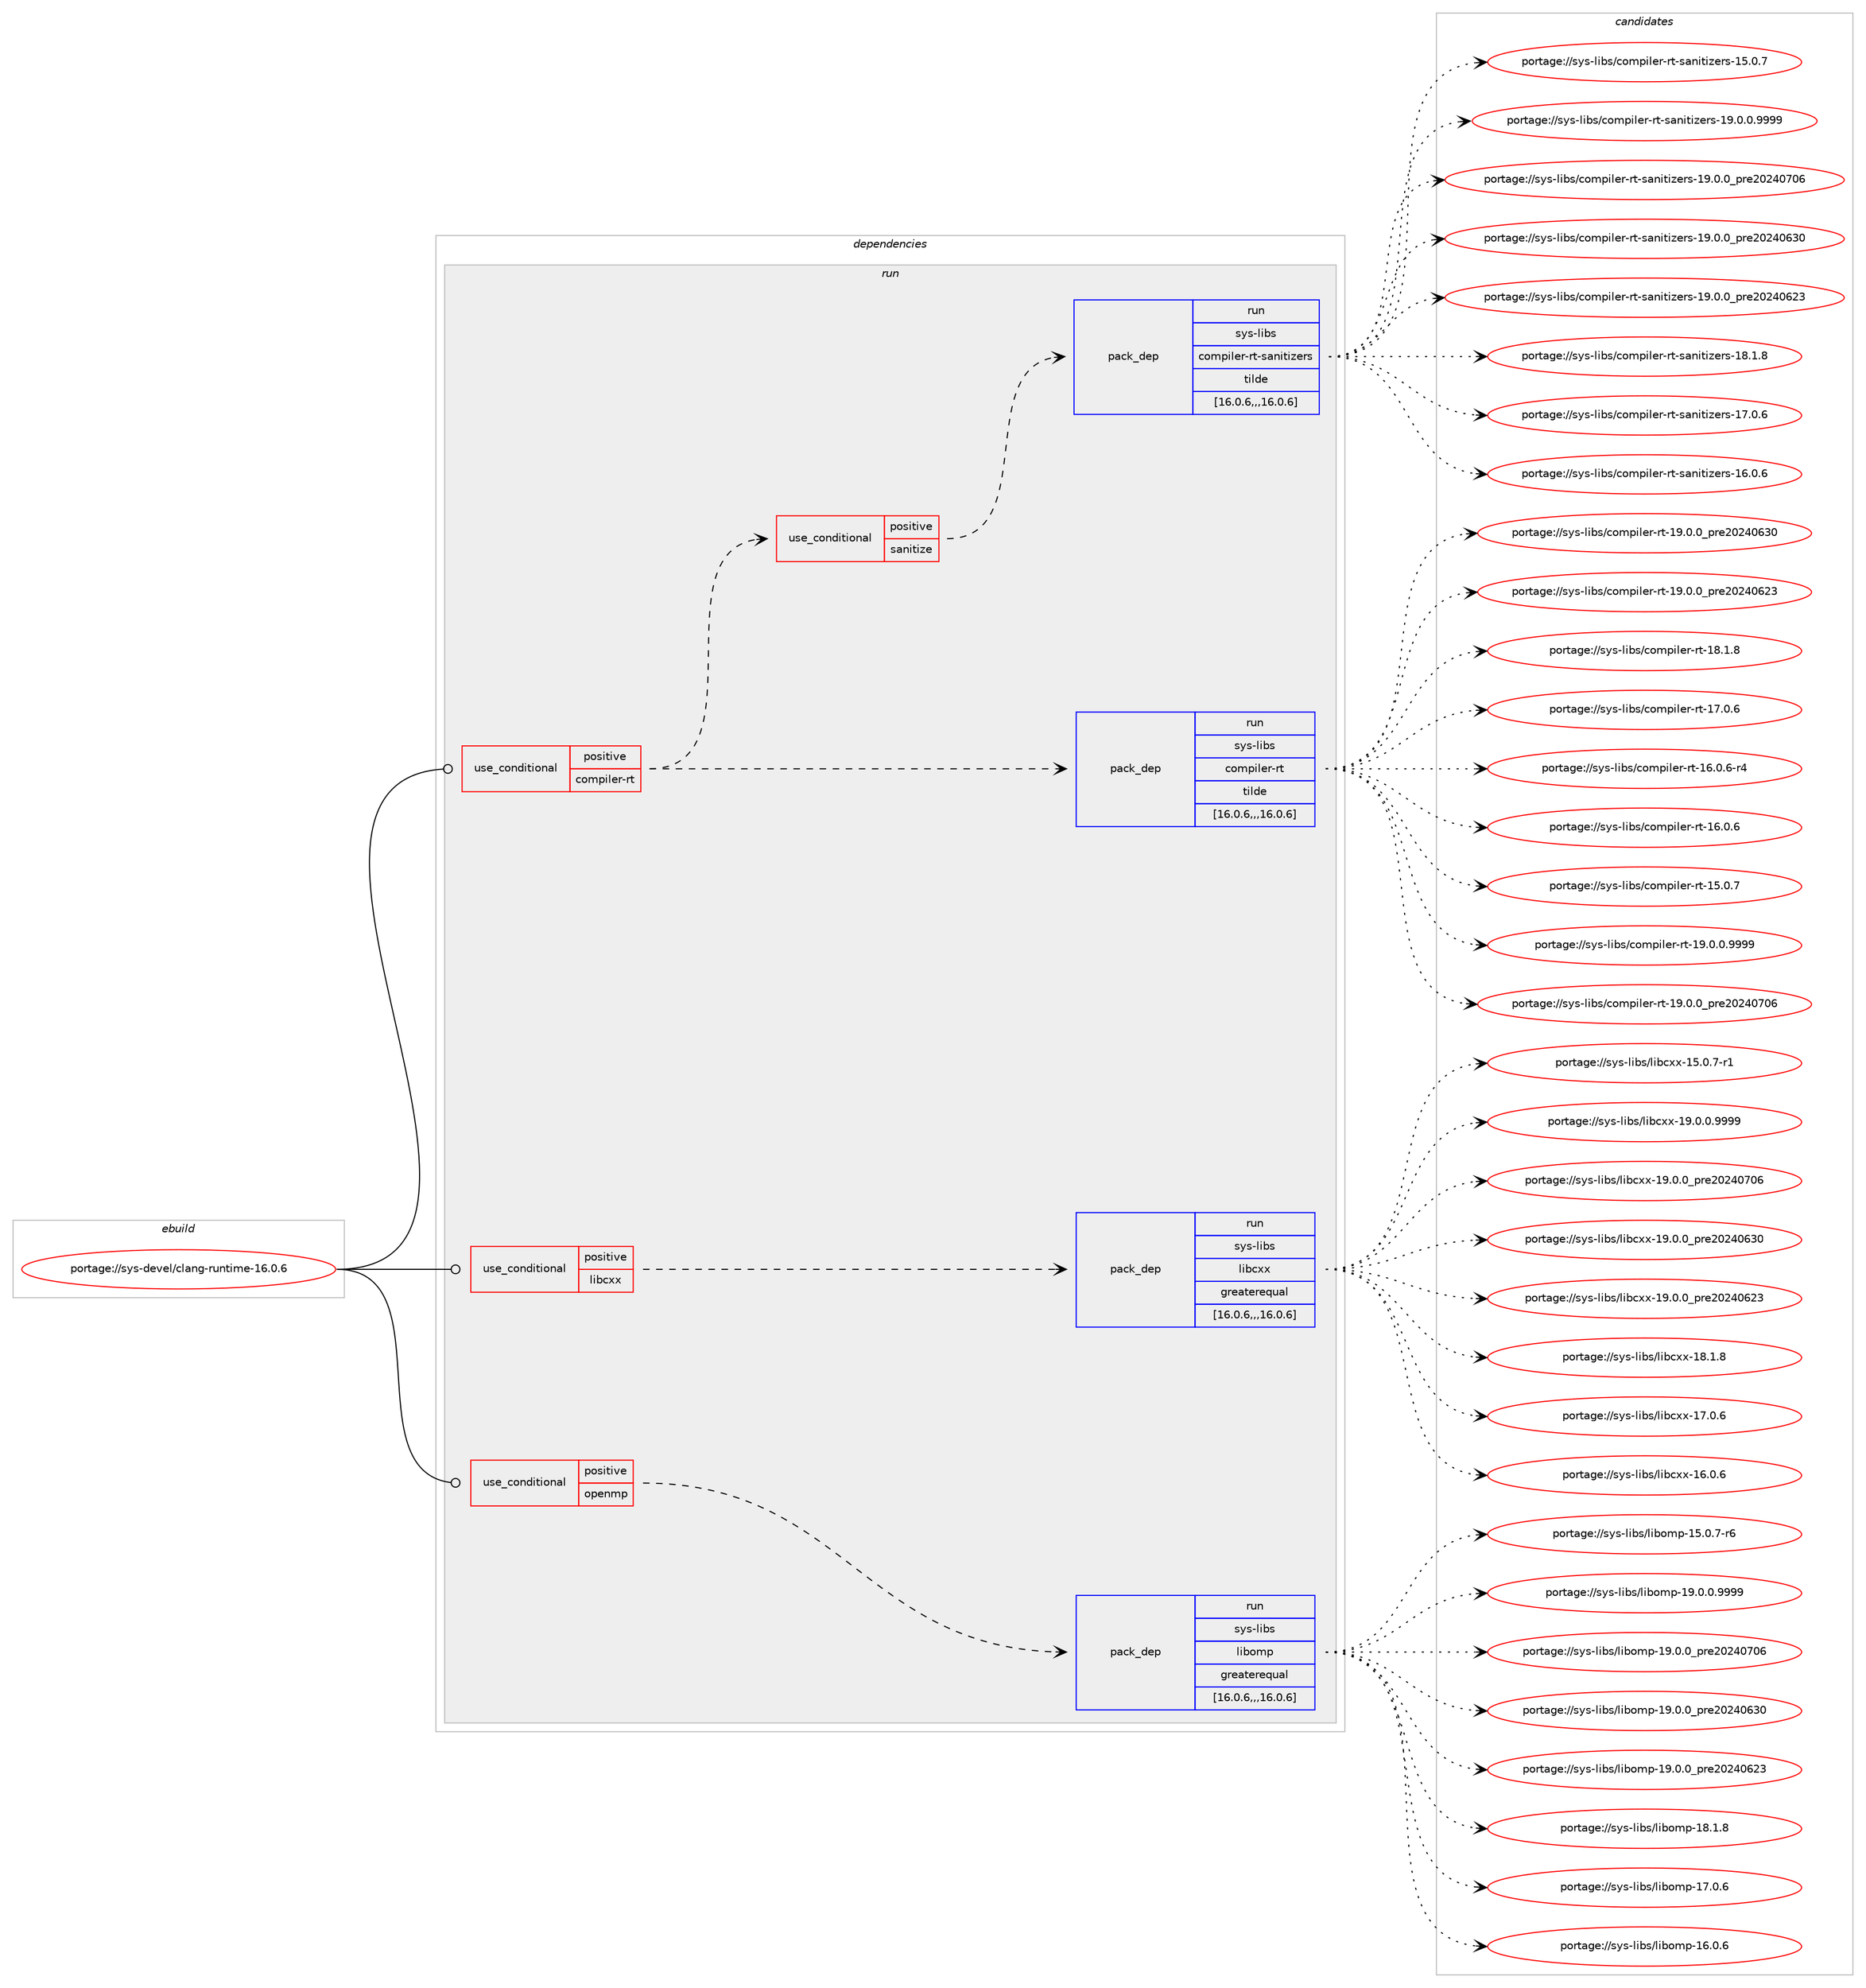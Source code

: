 digraph prolog {

# *************
# Graph options
# *************

newrank=true;
concentrate=true;
compound=true;
graph [rankdir=LR,fontname=Helvetica,fontsize=10,ranksep=1.5];#, ranksep=2.5, nodesep=0.2];
edge  [arrowhead=vee];
node  [fontname=Helvetica,fontsize=10];

# **********
# The ebuild
# **********

subgraph cluster_leftcol {
color=gray;
rank=same;
label=<<i>ebuild</i>>;
id [label="portage://sys-devel/clang-runtime-16.0.6", color=red, width=4, href="../sys-devel/clang-runtime-16.0.6.svg"];
}

# ****************
# The dependencies
# ****************

subgraph cluster_midcol {
color=gray;
label=<<i>dependencies</i>>;
subgraph cluster_compile {
fillcolor="#eeeeee";
style=filled;
label=<<i>compile</i>>;
}
subgraph cluster_compileandrun {
fillcolor="#eeeeee";
style=filled;
label=<<i>compile and run</i>>;
}
subgraph cluster_run {
fillcolor="#eeeeee";
style=filled;
label=<<i>run</i>>;
subgraph cond451 {
dependency3419 [label=<<TABLE BORDER="0" CELLBORDER="1" CELLSPACING="0" CELLPADDING="4"><TR><TD ROWSPAN="3" CELLPADDING="10">use_conditional</TD></TR><TR><TD>positive</TD></TR><TR><TD>compiler-rt</TD></TR></TABLE>>, shape=none, color=red];
subgraph pack2953 {
dependency3420 [label=<<TABLE BORDER="0" CELLBORDER="1" CELLSPACING="0" CELLPADDING="4" WIDTH="220"><TR><TD ROWSPAN="6" CELLPADDING="30">pack_dep</TD></TR><TR><TD WIDTH="110">run</TD></TR><TR><TD>sys-libs</TD></TR><TR><TD>compiler-rt</TD></TR><TR><TD>tilde</TD></TR><TR><TD>[16.0.6,,,16.0.6]</TD></TR></TABLE>>, shape=none, color=blue];
}
dependency3419:e -> dependency3420:w [weight=20,style="dashed",arrowhead="vee"];
subgraph cond452 {
dependency3421 [label=<<TABLE BORDER="0" CELLBORDER="1" CELLSPACING="0" CELLPADDING="4"><TR><TD ROWSPAN="3" CELLPADDING="10">use_conditional</TD></TR><TR><TD>positive</TD></TR><TR><TD>sanitize</TD></TR></TABLE>>, shape=none, color=red];
subgraph pack2954 {
dependency3422 [label=<<TABLE BORDER="0" CELLBORDER="1" CELLSPACING="0" CELLPADDING="4" WIDTH="220"><TR><TD ROWSPAN="6" CELLPADDING="30">pack_dep</TD></TR><TR><TD WIDTH="110">run</TD></TR><TR><TD>sys-libs</TD></TR><TR><TD>compiler-rt-sanitizers</TD></TR><TR><TD>tilde</TD></TR><TR><TD>[16.0.6,,,16.0.6]</TD></TR></TABLE>>, shape=none, color=blue];
}
dependency3421:e -> dependency3422:w [weight=20,style="dashed",arrowhead="vee"];
}
dependency3419:e -> dependency3421:w [weight=20,style="dashed",arrowhead="vee"];
}
id:e -> dependency3419:w [weight=20,style="solid",arrowhead="odot"];
subgraph cond453 {
dependency3423 [label=<<TABLE BORDER="0" CELLBORDER="1" CELLSPACING="0" CELLPADDING="4"><TR><TD ROWSPAN="3" CELLPADDING="10">use_conditional</TD></TR><TR><TD>positive</TD></TR><TR><TD>libcxx</TD></TR></TABLE>>, shape=none, color=red];
subgraph pack2955 {
dependency3424 [label=<<TABLE BORDER="0" CELLBORDER="1" CELLSPACING="0" CELLPADDING="4" WIDTH="220"><TR><TD ROWSPAN="6" CELLPADDING="30">pack_dep</TD></TR><TR><TD WIDTH="110">run</TD></TR><TR><TD>sys-libs</TD></TR><TR><TD>libcxx</TD></TR><TR><TD>greaterequal</TD></TR><TR><TD>[16.0.6,,,16.0.6]</TD></TR></TABLE>>, shape=none, color=blue];
}
dependency3423:e -> dependency3424:w [weight=20,style="dashed",arrowhead="vee"];
}
id:e -> dependency3423:w [weight=20,style="solid",arrowhead="odot"];
subgraph cond454 {
dependency3425 [label=<<TABLE BORDER="0" CELLBORDER="1" CELLSPACING="0" CELLPADDING="4"><TR><TD ROWSPAN="3" CELLPADDING="10">use_conditional</TD></TR><TR><TD>positive</TD></TR><TR><TD>openmp</TD></TR></TABLE>>, shape=none, color=red];
subgraph pack2956 {
dependency3426 [label=<<TABLE BORDER="0" CELLBORDER="1" CELLSPACING="0" CELLPADDING="4" WIDTH="220"><TR><TD ROWSPAN="6" CELLPADDING="30">pack_dep</TD></TR><TR><TD WIDTH="110">run</TD></TR><TR><TD>sys-libs</TD></TR><TR><TD>libomp</TD></TR><TR><TD>greaterequal</TD></TR><TR><TD>[16.0.6,,,16.0.6]</TD></TR></TABLE>>, shape=none, color=blue];
}
dependency3425:e -> dependency3426:w [weight=20,style="dashed",arrowhead="vee"];
}
id:e -> dependency3425:w [weight=20,style="solid",arrowhead="odot"];
}
}

# **************
# The candidates
# **************

subgraph cluster_choices {
rank=same;
color=gray;
label=<<i>candidates</i>>;

subgraph choice2953 {
color=black;
nodesep=1;
choice1151211154510810598115479911110911210510810111445114116454957464846484657575757 [label="portage://sys-libs/compiler-rt-19.0.0.9999", color=red, width=4,href="../sys-libs/compiler-rt-19.0.0.9999.svg"];
choice115121115451081059811547991111091121051081011144511411645495746484648951121141015048505248554854 [label="portage://sys-libs/compiler-rt-19.0.0_pre20240706", color=red, width=4,href="../sys-libs/compiler-rt-19.0.0_pre20240706.svg"];
choice115121115451081059811547991111091121051081011144511411645495746484648951121141015048505248545148 [label="portage://sys-libs/compiler-rt-19.0.0_pre20240630", color=red, width=4,href="../sys-libs/compiler-rt-19.0.0_pre20240630.svg"];
choice115121115451081059811547991111091121051081011144511411645495746484648951121141015048505248545051 [label="portage://sys-libs/compiler-rt-19.0.0_pre20240623", color=red, width=4,href="../sys-libs/compiler-rt-19.0.0_pre20240623.svg"];
choice115121115451081059811547991111091121051081011144511411645495646494656 [label="portage://sys-libs/compiler-rt-18.1.8", color=red, width=4,href="../sys-libs/compiler-rt-18.1.8.svg"];
choice115121115451081059811547991111091121051081011144511411645495546484654 [label="portage://sys-libs/compiler-rt-17.0.6", color=red, width=4,href="../sys-libs/compiler-rt-17.0.6.svg"];
choice1151211154510810598115479911110911210510810111445114116454954464846544511452 [label="portage://sys-libs/compiler-rt-16.0.6-r4", color=red, width=4,href="../sys-libs/compiler-rt-16.0.6-r4.svg"];
choice115121115451081059811547991111091121051081011144511411645495446484654 [label="portage://sys-libs/compiler-rt-16.0.6", color=red, width=4,href="../sys-libs/compiler-rt-16.0.6.svg"];
choice115121115451081059811547991111091121051081011144511411645495346484655 [label="portage://sys-libs/compiler-rt-15.0.7", color=red, width=4,href="../sys-libs/compiler-rt-15.0.7.svg"];
dependency3420:e -> choice1151211154510810598115479911110911210510810111445114116454957464846484657575757:w [style=dotted,weight="100"];
dependency3420:e -> choice115121115451081059811547991111091121051081011144511411645495746484648951121141015048505248554854:w [style=dotted,weight="100"];
dependency3420:e -> choice115121115451081059811547991111091121051081011144511411645495746484648951121141015048505248545148:w [style=dotted,weight="100"];
dependency3420:e -> choice115121115451081059811547991111091121051081011144511411645495746484648951121141015048505248545051:w [style=dotted,weight="100"];
dependency3420:e -> choice115121115451081059811547991111091121051081011144511411645495646494656:w [style=dotted,weight="100"];
dependency3420:e -> choice115121115451081059811547991111091121051081011144511411645495546484654:w [style=dotted,weight="100"];
dependency3420:e -> choice1151211154510810598115479911110911210510810111445114116454954464846544511452:w [style=dotted,weight="100"];
dependency3420:e -> choice115121115451081059811547991111091121051081011144511411645495446484654:w [style=dotted,weight="100"];
dependency3420:e -> choice115121115451081059811547991111091121051081011144511411645495346484655:w [style=dotted,weight="100"];
}
subgraph choice2954 {
color=black;
nodesep=1;
choice11512111545108105981154799111109112105108101114451141164511597110105116105122101114115454957464846484657575757 [label="portage://sys-libs/compiler-rt-sanitizers-19.0.0.9999", color=red, width=4,href="../sys-libs/compiler-rt-sanitizers-19.0.0.9999.svg"];
choice1151211154510810598115479911110911210510810111445114116451159711010511610512210111411545495746484648951121141015048505248554854 [label="portage://sys-libs/compiler-rt-sanitizers-19.0.0_pre20240706", color=red, width=4,href="../sys-libs/compiler-rt-sanitizers-19.0.0_pre20240706.svg"];
choice1151211154510810598115479911110911210510810111445114116451159711010511610512210111411545495746484648951121141015048505248545148 [label="portage://sys-libs/compiler-rt-sanitizers-19.0.0_pre20240630", color=red, width=4,href="../sys-libs/compiler-rt-sanitizers-19.0.0_pre20240630.svg"];
choice1151211154510810598115479911110911210510810111445114116451159711010511610512210111411545495746484648951121141015048505248545051 [label="portage://sys-libs/compiler-rt-sanitizers-19.0.0_pre20240623", color=red, width=4,href="../sys-libs/compiler-rt-sanitizers-19.0.0_pre20240623.svg"];
choice1151211154510810598115479911110911210510810111445114116451159711010511610512210111411545495646494656 [label="portage://sys-libs/compiler-rt-sanitizers-18.1.8", color=red, width=4,href="../sys-libs/compiler-rt-sanitizers-18.1.8.svg"];
choice1151211154510810598115479911110911210510810111445114116451159711010511610512210111411545495546484654 [label="portage://sys-libs/compiler-rt-sanitizers-17.0.6", color=red, width=4,href="../sys-libs/compiler-rt-sanitizers-17.0.6.svg"];
choice1151211154510810598115479911110911210510810111445114116451159711010511610512210111411545495446484654 [label="portage://sys-libs/compiler-rt-sanitizers-16.0.6", color=red, width=4,href="../sys-libs/compiler-rt-sanitizers-16.0.6.svg"];
choice1151211154510810598115479911110911210510810111445114116451159711010511610512210111411545495346484655 [label="portage://sys-libs/compiler-rt-sanitizers-15.0.7", color=red, width=4,href="../sys-libs/compiler-rt-sanitizers-15.0.7.svg"];
dependency3422:e -> choice11512111545108105981154799111109112105108101114451141164511597110105116105122101114115454957464846484657575757:w [style=dotted,weight="100"];
dependency3422:e -> choice1151211154510810598115479911110911210510810111445114116451159711010511610512210111411545495746484648951121141015048505248554854:w [style=dotted,weight="100"];
dependency3422:e -> choice1151211154510810598115479911110911210510810111445114116451159711010511610512210111411545495746484648951121141015048505248545148:w [style=dotted,weight="100"];
dependency3422:e -> choice1151211154510810598115479911110911210510810111445114116451159711010511610512210111411545495746484648951121141015048505248545051:w [style=dotted,weight="100"];
dependency3422:e -> choice1151211154510810598115479911110911210510810111445114116451159711010511610512210111411545495646494656:w [style=dotted,weight="100"];
dependency3422:e -> choice1151211154510810598115479911110911210510810111445114116451159711010511610512210111411545495546484654:w [style=dotted,weight="100"];
dependency3422:e -> choice1151211154510810598115479911110911210510810111445114116451159711010511610512210111411545495446484654:w [style=dotted,weight="100"];
dependency3422:e -> choice1151211154510810598115479911110911210510810111445114116451159711010511610512210111411545495346484655:w [style=dotted,weight="100"];
}
subgraph choice2955 {
color=black;
nodesep=1;
choice1151211154510810598115471081059899120120454957464846484657575757 [label="portage://sys-libs/libcxx-19.0.0.9999", color=red, width=4,href="../sys-libs/libcxx-19.0.0.9999.svg"];
choice115121115451081059811547108105989912012045495746484648951121141015048505248554854 [label="portage://sys-libs/libcxx-19.0.0_pre20240706", color=red, width=4,href="../sys-libs/libcxx-19.0.0_pre20240706.svg"];
choice115121115451081059811547108105989912012045495746484648951121141015048505248545148 [label="portage://sys-libs/libcxx-19.0.0_pre20240630", color=red, width=4,href="../sys-libs/libcxx-19.0.0_pre20240630.svg"];
choice115121115451081059811547108105989912012045495746484648951121141015048505248545051 [label="portage://sys-libs/libcxx-19.0.0_pre20240623", color=red, width=4,href="../sys-libs/libcxx-19.0.0_pre20240623.svg"];
choice115121115451081059811547108105989912012045495646494656 [label="portage://sys-libs/libcxx-18.1.8", color=red, width=4,href="../sys-libs/libcxx-18.1.8.svg"];
choice115121115451081059811547108105989912012045495546484654 [label="portage://sys-libs/libcxx-17.0.6", color=red, width=4,href="../sys-libs/libcxx-17.0.6.svg"];
choice115121115451081059811547108105989912012045495446484654 [label="portage://sys-libs/libcxx-16.0.6", color=red, width=4,href="../sys-libs/libcxx-16.0.6.svg"];
choice1151211154510810598115471081059899120120454953464846554511449 [label="portage://sys-libs/libcxx-15.0.7-r1", color=red, width=4,href="../sys-libs/libcxx-15.0.7-r1.svg"];
dependency3424:e -> choice1151211154510810598115471081059899120120454957464846484657575757:w [style=dotted,weight="100"];
dependency3424:e -> choice115121115451081059811547108105989912012045495746484648951121141015048505248554854:w [style=dotted,weight="100"];
dependency3424:e -> choice115121115451081059811547108105989912012045495746484648951121141015048505248545148:w [style=dotted,weight="100"];
dependency3424:e -> choice115121115451081059811547108105989912012045495746484648951121141015048505248545051:w [style=dotted,weight="100"];
dependency3424:e -> choice115121115451081059811547108105989912012045495646494656:w [style=dotted,weight="100"];
dependency3424:e -> choice115121115451081059811547108105989912012045495546484654:w [style=dotted,weight="100"];
dependency3424:e -> choice115121115451081059811547108105989912012045495446484654:w [style=dotted,weight="100"];
dependency3424:e -> choice1151211154510810598115471081059899120120454953464846554511449:w [style=dotted,weight="100"];
}
subgraph choice2956 {
color=black;
nodesep=1;
choice11512111545108105981154710810598111109112454957464846484657575757 [label="portage://sys-libs/libomp-19.0.0.9999", color=red, width=4,href="../sys-libs/libomp-19.0.0.9999.svg"];
choice1151211154510810598115471081059811110911245495746484648951121141015048505248554854 [label="portage://sys-libs/libomp-19.0.0_pre20240706", color=red, width=4,href="../sys-libs/libomp-19.0.0_pre20240706.svg"];
choice1151211154510810598115471081059811110911245495746484648951121141015048505248545148 [label="portage://sys-libs/libomp-19.0.0_pre20240630", color=red, width=4,href="../sys-libs/libomp-19.0.0_pre20240630.svg"];
choice1151211154510810598115471081059811110911245495746484648951121141015048505248545051 [label="portage://sys-libs/libomp-19.0.0_pre20240623", color=red, width=4,href="../sys-libs/libomp-19.0.0_pre20240623.svg"];
choice1151211154510810598115471081059811110911245495646494656 [label="portage://sys-libs/libomp-18.1.8", color=red, width=4,href="../sys-libs/libomp-18.1.8.svg"];
choice1151211154510810598115471081059811110911245495546484654 [label="portage://sys-libs/libomp-17.0.6", color=red, width=4,href="../sys-libs/libomp-17.0.6.svg"];
choice1151211154510810598115471081059811110911245495446484654 [label="portage://sys-libs/libomp-16.0.6", color=red, width=4,href="../sys-libs/libomp-16.0.6.svg"];
choice11512111545108105981154710810598111109112454953464846554511454 [label="portage://sys-libs/libomp-15.0.7-r6", color=red, width=4,href="../sys-libs/libomp-15.0.7-r6.svg"];
dependency3426:e -> choice11512111545108105981154710810598111109112454957464846484657575757:w [style=dotted,weight="100"];
dependency3426:e -> choice1151211154510810598115471081059811110911245495746484648951121141015048505248554854:w [style=dotted,weight="100"];
dependency3426:e -> choice1151211154510810598115471081059811110911245495746484648951121141015048505248545148:w [style=dotted,weight="100"];
dependency3426:e -> choice1151211154510810598115471081059811110911245495746484648951121141015048505248545051:w [style=dotted,weight="100"];
dependency3426:e -> choice1151211154510810598115471081059811110911245495646494656:w [style=dotted,weight="100"];
dependency3426:e -> choice1151211154510810598115471081059811110911245495546484654:w [style=dotted,weight="100"];
dependency3426:e -> choice1151211154510810598115471081059811110911245495446484654:w [style=dotted,weight="100"];
dependency3426:e -> choice11512111545108105981154710810598111109112454953464846554511454:w [style=dotted,weight="100"];
}
}

}

